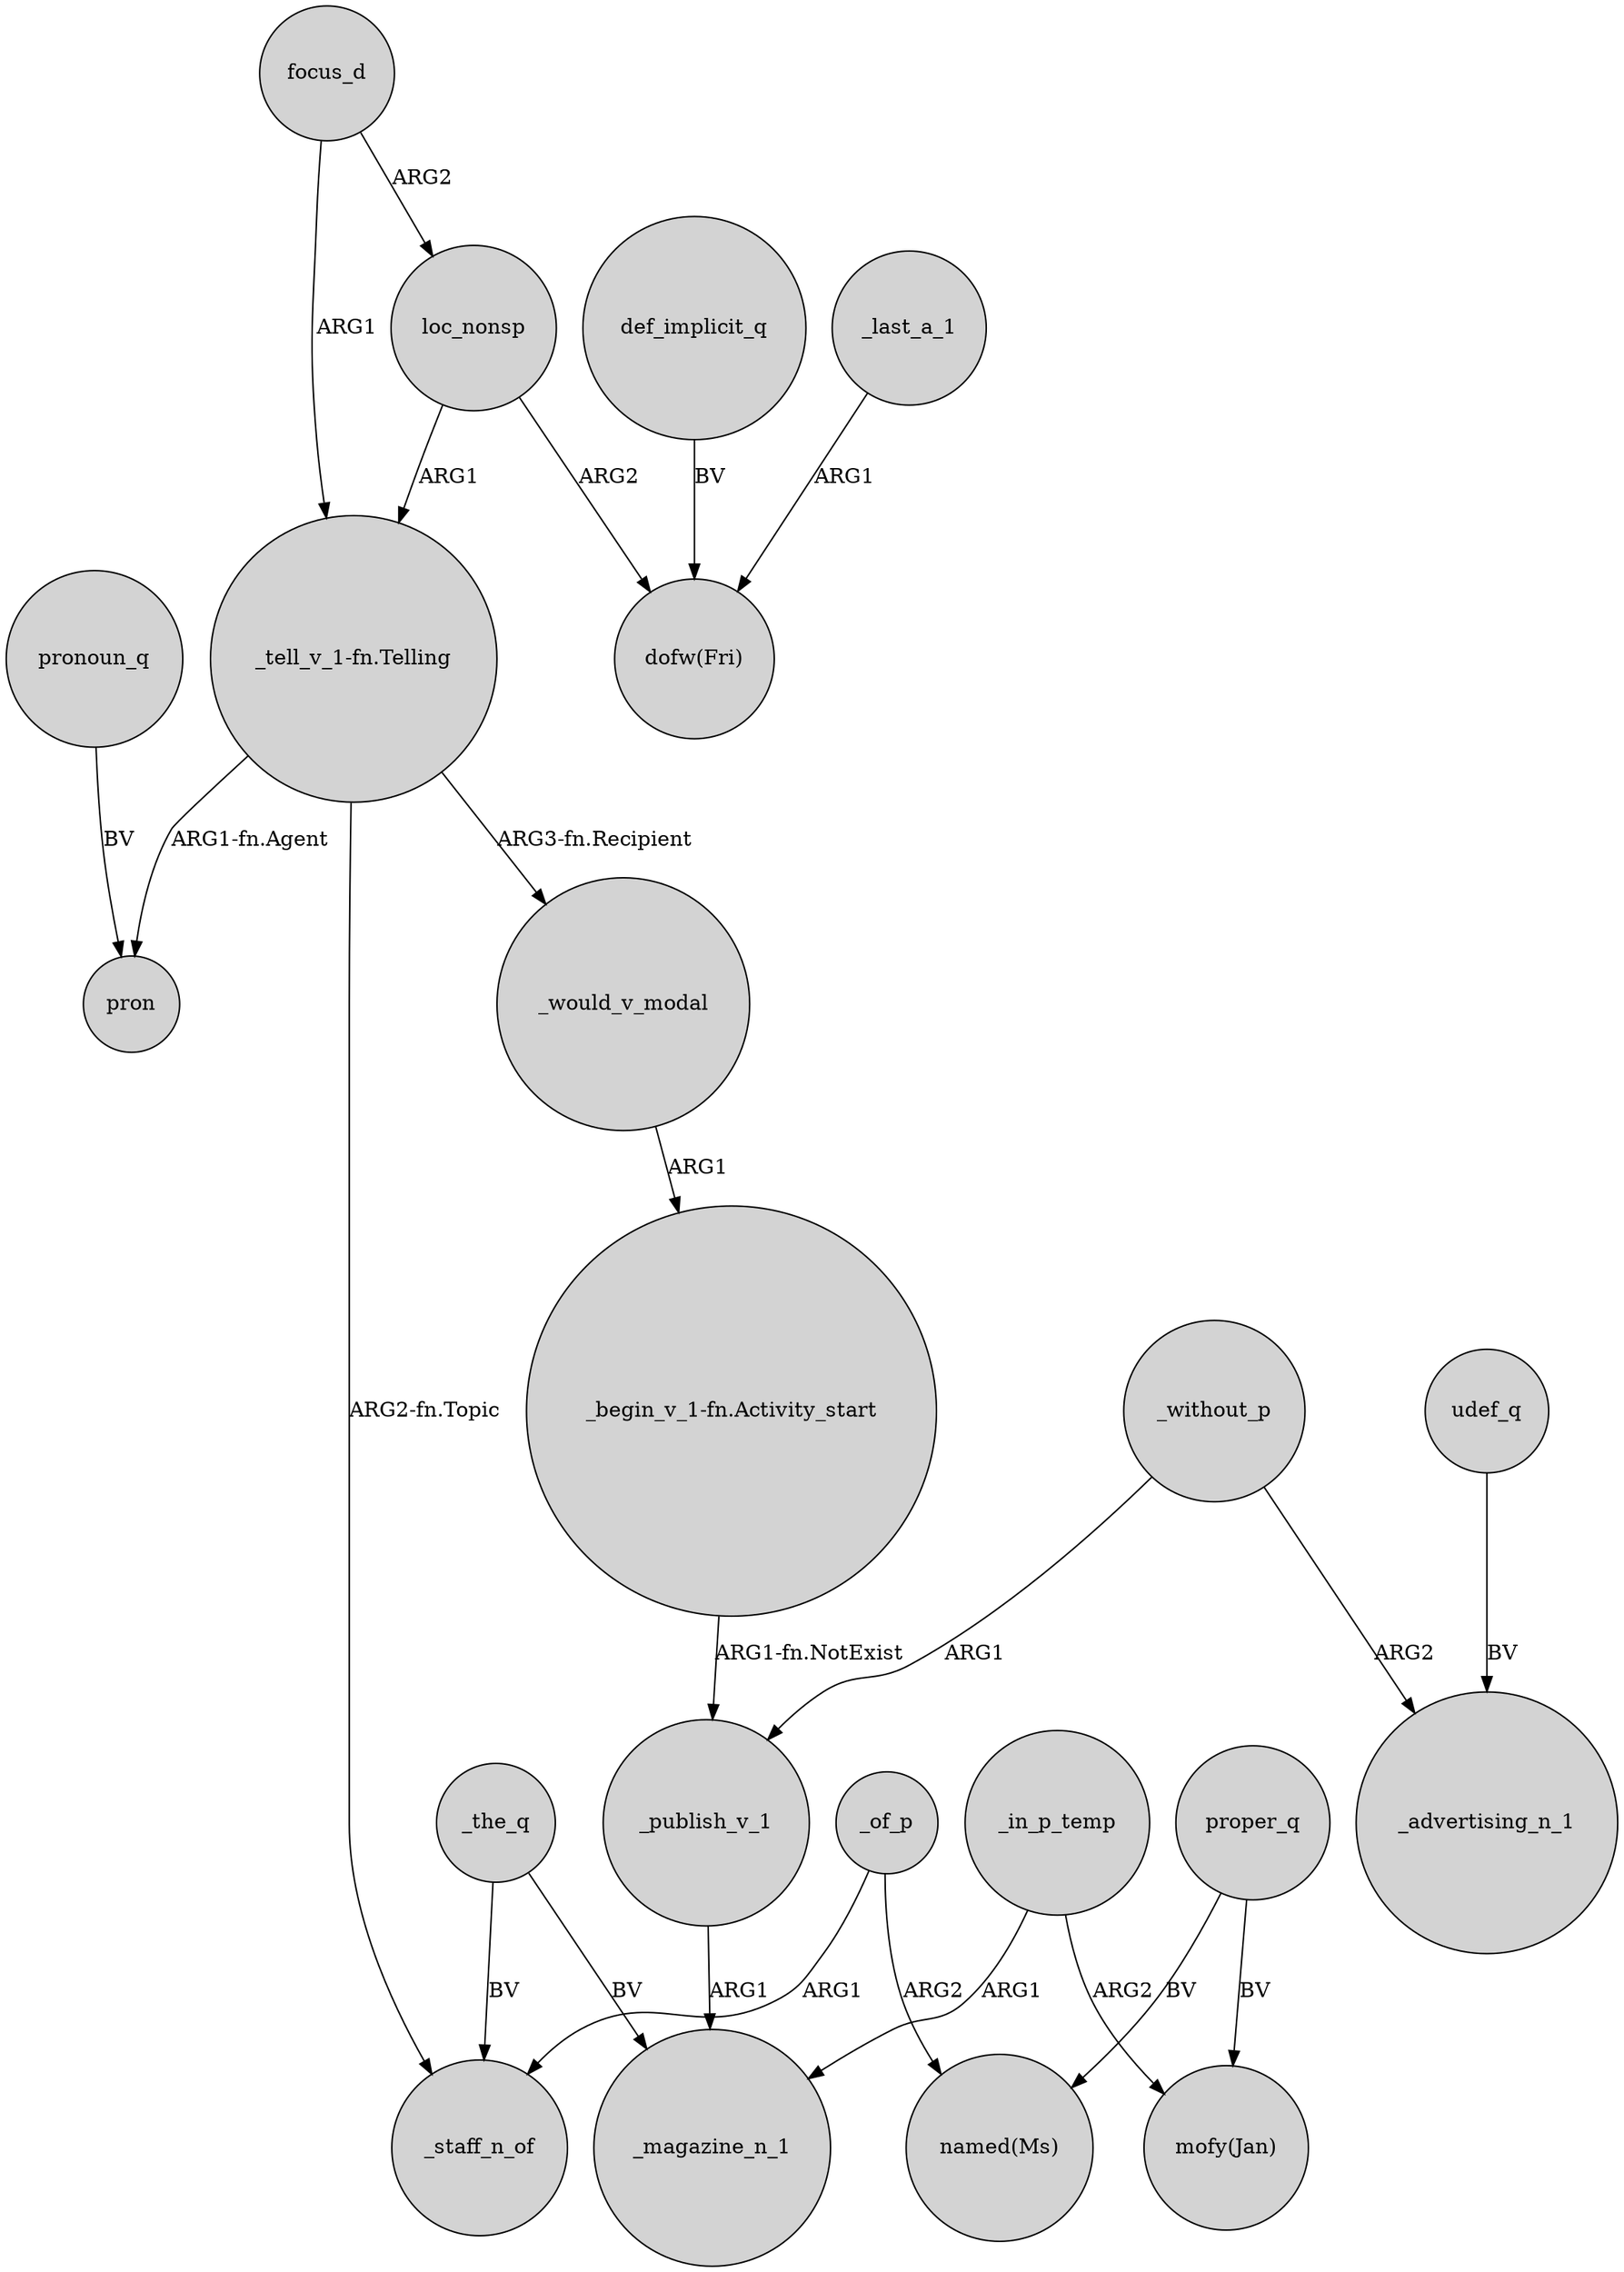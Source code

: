 digraph {
	node [shape=circle style=filled]
	focus_d -> loc_nonsp [label=ARG2]
	"_tell_v_1-fn.Telling" -> pron [label="ARG1-fn.Agent"]
	_in_p_temp -> "mofy(Jan)" [label=ARG2]
	_last_a_1 -> "dofw(Fri)" [label=ARG1]
	_the_q -> _magazine_n_1 [label=BV]
	proper_q -> "mofy(Jan)" [label=BV]
	loc_nonsp -> "dofw(Fri)" [label=ARG2]
	proper_q -> "named(Ms)" [label=BV]
	_publish_v_1 -> _magazine_n_1 [label=ARG1]
	_of_p -> _staff_n_of [label=ARG1]
	udef_q -> _advertising_n_1 [label=BV]
	focus_d -> "_tell_v_1-fn.Telling" [label=ARG1]
	pronoun_q -> pron [label=BV]
	"_tell_v_1-fn.Telling" -> _would_v_modal [label="ARG3-fn.Recipient"]
	"_begin_v_1-fn.Activity_start" -> _publish_v_1 [label="ARG1-fn.NotExist"]
	_without_p -> _publish_v_1 [label=ARG1]
	_without_p -> _advertising_n_1 [label=ARG2]
	"_tell_v_1-fn.Telling" -> _staff_n_of [label="ARG2-fn.Topic"]
	_would_v_modal -> "_begin_v_1-fn.Activity_start" [label=ARG1]
	def_implicit_q -> "dofw(Fri)" [label=BV]
	loc_nonsp -> "_tell_v_1-fn.Telling" [label=ARG1]
	_the_q -> _staff_n_of [label=BV]
	_of_p -> "named(Ms)" [label=ARG2]
	_in_p_temp -> _magazine_n_1 [label=ARG1]
}

